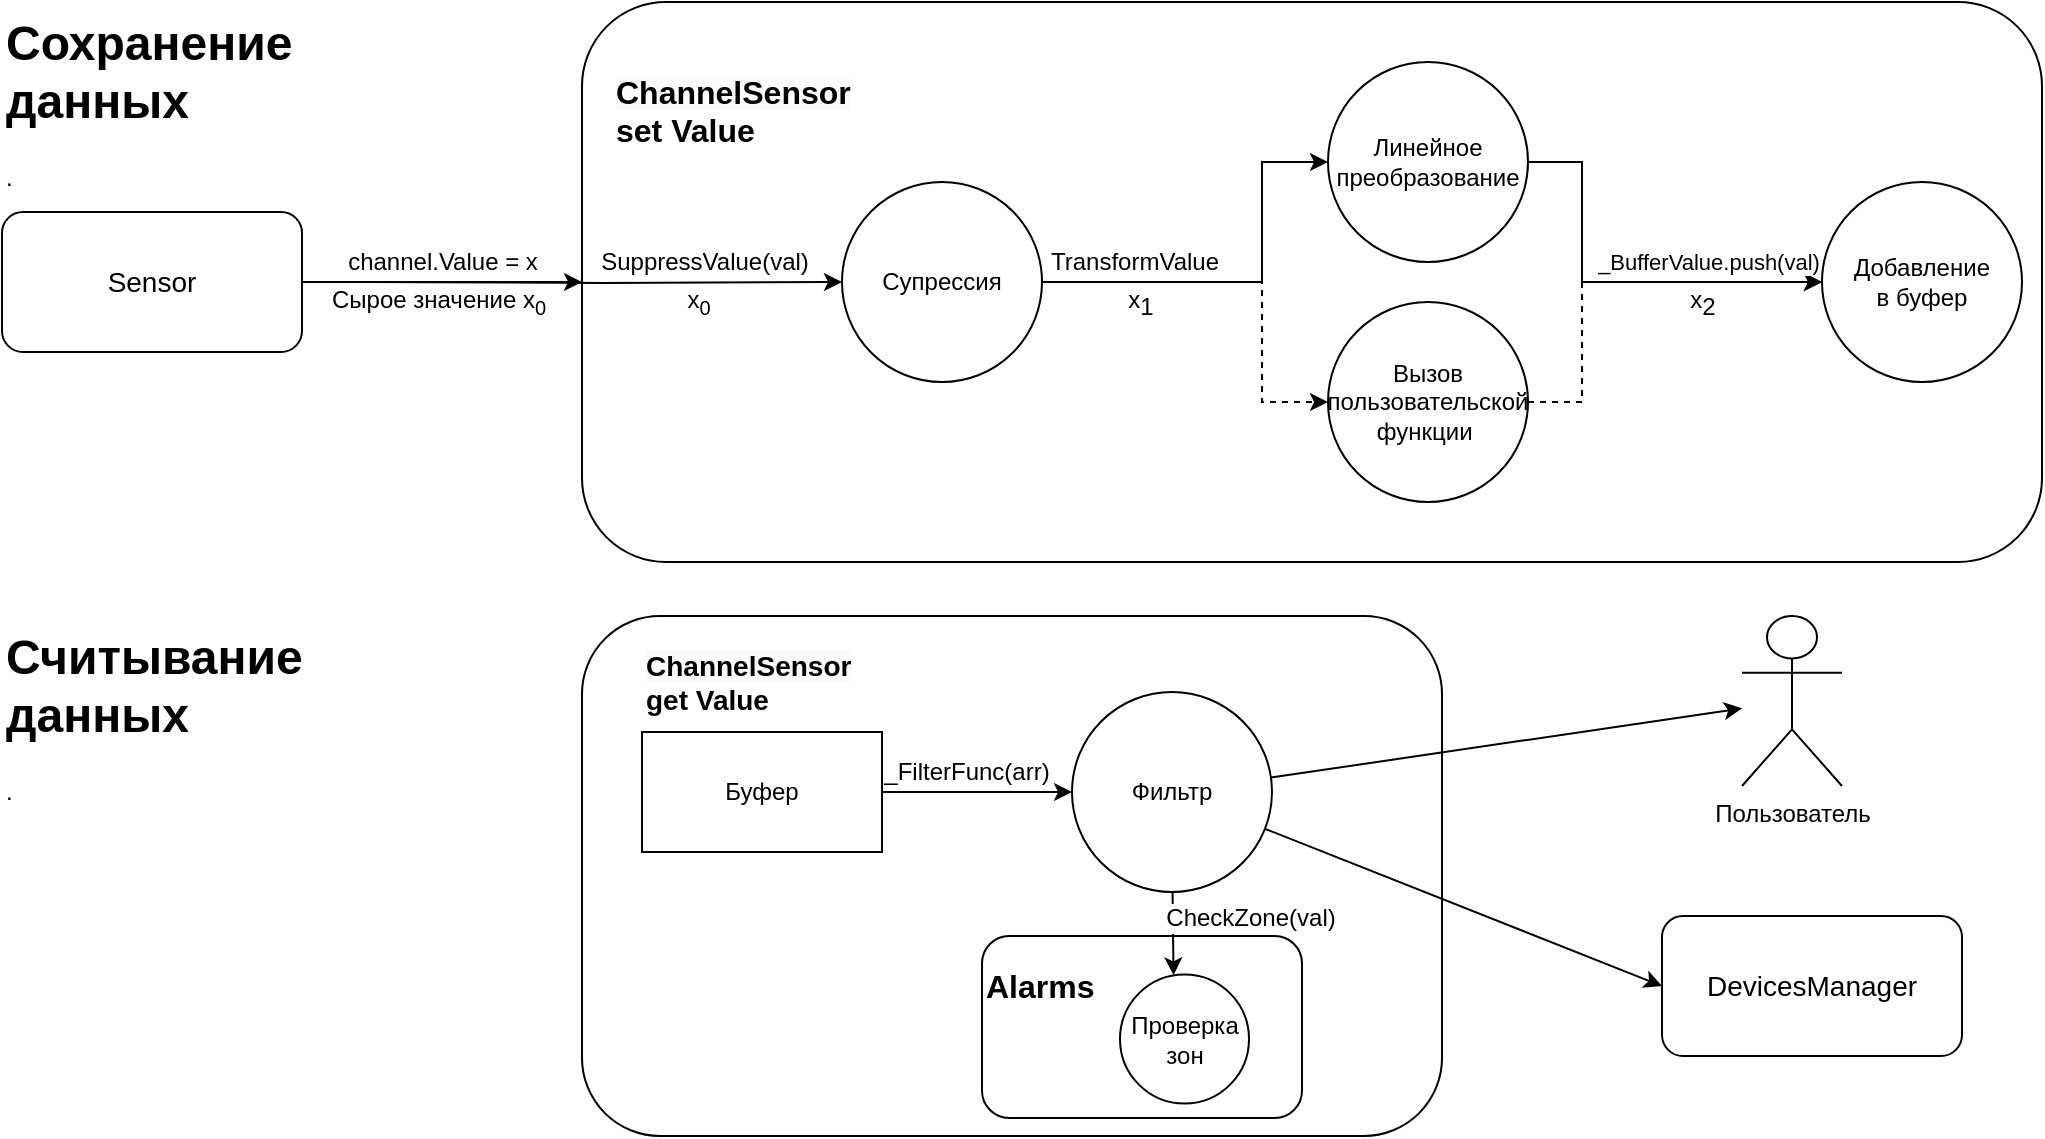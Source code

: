 <mxfile version="24.7.1" type="device">
  <diagram name="Страница — 1" id="ugKFan7qcT93saulOgsV">
    <mxGraphModel dx="1290" dy="589" grid="1" gridSize="10" guides="1" tooltips="1" connect="1" arrows="1" fold="1" page="1" pageScale="1" pageWidth="1169" pageHeight="827" math="0" shadow="0">
      <root>
        <mxCell id="0" />
        <mxCell id="1" parent="0" />
        <mxCell id="hdgAiopkdbzbPdRYUJ7d-3" value="" style="rounded=1;whiteSpace=wrap;html=1;" parent="1" vertex="1">
          <mxGeometry x="310" y="160" width="730" height="280" as="geometry" />
        </mxCell>
        <mxCell id="hdgAiopkdbzbPdRYUJ7d-8" style="edgeStyle=orthogonalEdgeStyle;rounded=0;orthogonalLoop=1;jettySize=auto;html=1;" parent="1" target="hdgAiopkdbzbPdRYUJ7d-5" edge="1">
          <mxGeometry relative="1" as="geometry">
            <mxPoint x="200" y="300" as="sourcePoint" />
          </mxGeometry>
        </mxCell>
        <mxCell id="hdgAiopkdbzbPdRYUJ7d-13" value="SuppressValue(val)" style="edgeLabel;html=1;align=center;verticalAlign=middle;resizable=0;points=[];fontSize=12;" parent="hdgAiopkdbzbPdRYUJ7d-8" vertex="1" connectable="0">
          <mxGeometry x="0.582" y="-4" relative="1" as="geometry">
            <mxPoint x="-19" y="-14" as="offset" />
          </mxGeometry>
        </mxCell>
        <mxCell id="hdgAiopkdbzbPdRYUJ7d-39" style="edgeStyle=orthogonalEdgeStyle;rounded=0;orthogonalLoop=1;jettySize=auto;html=1;entryX=0;entryY=0.5;entryDx=0;entryDy=0;" parent="1" source="hdgAiopkdbzbPdRYUJ7d-2" target="hdgAiopkdbzbPdRYUJ7d-3" edge="1">
          <mxGeometry relative="1" as="geometry" />
        </mxCell>
        <mxCell id="hdgAiopkdbzbPdRYUJ7d-40" value="channel.Value = x" style="edgeLabel;html=1;align=center;verticalAlign=middle;resizable=0;points=[];fontSize=12;" parent="hdgAiopkdbzbPdRYUJ7d-39" vertex="1" connectable="0">
          <mxGeometry x="-0.392" y="1" relative="1" as="geometry">
            <mxPoint x="27" y="-9" as="offset" />
          </mxGeometry>
        </mxCell>
        <mxCell id="hdgAiopkdbzbPdRYUJ7d-2" value="Sensor" style="rounded=1;whiteSpace=wrap;html=1;fontSize=14;" parent="1" vertex="1">
          <mxGeometry x="20" y="265" width="150" height="70" as="geometry" />
        </mxCell>
        <mxCell id="hdgAiopkdbzbPdRYUJ7d-11" style="edgeStyle=orthogonalEdgeStyle;rounded=0;orthogonalLoop=1;jettySize=auto;html=1;" parent="1" source="hdgAiopkdbzbPdRYUJ7d-4" target="hdgAiopkdbzbPdRYUJ7d-10" edge="1">
          <mxGeometry relative="1" as="geometry">
            <Array as="points">
              <mxPoint x="810" y="240" />
              <mxPoint x="810" y="300" />
            </Array>
          </mxGeometry>
        </mxCell>
        <mxCell id="hdgAiopkdbzbPdRYUJ7d-4" value="Линейное преобразование" style="ellipse;whiteSpace=wrap;html=1;aspect=fixed;fontSize=12;" parent="1" vertex="1">
          <mxGeometry x="683" y="190" width="100" height="100" as="geometry" />
        </mxCell>
        <mxCell id="hdgAiopkdbzbPdRYUJ7d-9" style="edgeStyle=orthogonalEdgeStyle;rounded=0;orthogonalLoop=1;jettySize=auto;html=1;entryX=0;entryY=0.5;entryDx=0;entryDy=0;" parent="1" source="hdgAiopkdbzbPdRYUJ7d-5" target="hdgAiopkdbzbPdRYUJ7d-4" edge="1">
          <mxGeometry relative="1" as="geometry">
            <Array as="points">
              <mxPoint x="650" y="300" />
              <mxPoint x="650" y="240" />
            </Array>
          </mxGeometry>
        </mxCell>
        <mxCell id="hdgAiopkdbzbPdRYUJ7d-14" style="edgeStyle=orthogonalEdgeStyle;rounded=0;orthogonalLoop=1;jettySize=auto;html=1;entryX=0;entryY=0.5;entryDx=0;entryDy=0;dashed=1;" parent="1" source="hdgAiopkdbzbPdRYUJ7d-5" target="hdgAiopkdbzbPdRYUJ7d-12" edge="1">
          <mxGeometry relative="1" as="geometry">
            <Array as="points">
              <mxPoint x="650" y="300" />
              <mxPoint x="650" y="360" />
            </Array>
          </mxGeometry>
        </mxCell>
        <mxCell id="hdgAiopkdbzbPdRYUJ7d-17" value="TransformValue" style="edgeLabel;html=1;align=center;verticalAlign=middle;resizable=0;points=[];fontSize=12;" parent="hdgAiopkdbzbPdRYUJ7d-14" vertex="1" connectable="0">
          <mxGeometry x="-0.758" y="1" relative="1" as="geometry">
            <mxPoint x="21" y="-9" as="offset" />
          </mxGeometry>
        </mxCell>
        <mxCell id="hdgAiopkdbzbPdRYUJ7d-5" value="Супрессия" style="ellipse;whiteSpace=wrap;html=1;aspect=fixed;fontSize=12;" parent="1" vertex="1">
          <mxGeometry x="440" y="250" width="100" height="100" as="geometry" />
        </mxCell>
        <mxCell id="hdgAiopkdbzbPdRYUJ7d-6" value="&lt;br style=&quot;font-size: 16px;&quot;&gt;&lt;span style=&quot;color: rgb(0, 0, 0); font-family: Helvetica; font-size: 16px; font-style: normal; font-variant-ligatures: normal; font-variant-caps: normal; letter-spacing: normal; orphans: 2; text-indent: 0px; text-transform: none; widows: 2; word-spacing: 0px; -webkit-text-stroke-width: 0px; white-space: normal; background-color: rgb(251, 251, 251); text-decoration-thickness: initial; text-decoration-style: initial; text-decoration-color: initial; float: none; display: inline !important;&quot;&gt;ChannelSensor&lt;br style=&quot;font-size: 16px;&quot;&gt;&lt;/span&gt;set Value" style="text;html=1;align=left;verticalAlign=middle;whiteSpace=wrap;rounded=0;fontStyle=1;fontSize=16;" parent="1" vertex="1">
          <mxGeometry x="325" y="170" width="175" height="70" as="geometry" />
        </mxCell>
        <mxCell id="hdgAiopkdbzbPdRYUJ7d-10" value="Добавление&lt;br style=&quot;font-size: 12px;&quot;&gt;в буфер" style="ellipse;whiteSpace=wrap;html=1;aspect=fixed;fontSize=12;" parent="1" vertex="1">
          <mxGeometry x="930" y="250" width="100" height="100" as="geometry" />
        </mxCell>
        <mxCell id="hdgAiopkdbzbPdRYUJ7d-12" value="Вызов пользовательской функции&amp;nbsp;" style="ellipse;whiteSpace=wrap;html=1;aspect=fixed;fontSize=12;" parent="1" vertex="1">
          <mxGeometry x="683" y="310" width="100" height="100" as="geometry" />
        </mxCell>
        <mxCell id="hdgAiopkdbzbPdRYUJ7d-18" value="" style="rounded=1;whiteSpace=wrap;html=1;" parent="1" vertex="1">
          <mxGeometry x="310" y="467" width="430" height="260" as="geometry" />
        </mxCell>
        <mxCell id="hdgAiopkdbzbPdRYUJ7d-19" value="&lt;br style=&quot;font-size: 14px;&quot;&gt;&lt;span style=&quot;color: rgb(0, 0, 0); font-family: Helvetica; font-size: 14px; font-style: normal; font-variant-ligatures: normal; font-variant-caps: normal; letter-spacing: normal; orphans: 2; text-indent: 0px; text-transform: none; widows: 2; word-spacing: 0px; -webkit-text-stroke-width: 0px; white-space: normal; background-color: rgb(251, 251, 251); text-decoration-thickness: initial; text-decoration-style: initial; text-decoration-color: initial; float: none; display: inline !important;&quot;&gt;ChannelSensor&lt;br style=&quot;font-size: 14px;&quot;&gt;&lt;/span&gt;get Value" style="text;html=1;align=left;verticalAlign=middle;whiteSpace=wrap;rounded=0;fontStyle=1;fontSize=14;" parent="1" vertex="1">
          <mxGeometry x="340" y="467" width="145" height="50" as="geometry" />
        </mxCell>
        <mxCell id="hdgAiopkdbzbPdRYUJ7d-20" value="x&lt;sub&gt;0&lt;/sub&gt;" style="edgeLabel;html=1;align=center;verticalAlign=middle;resizable=0;points=[];fontSize=12;" parent="1" vertex="1" connectable="0">
          <mxGeometry x="360.001" y="309.97" as="geometry">
            <mxPoint x="8" as="offset" />
          </mxGeometry>
        </mxCell>
        <mxCell id="hdgAiopkdbzbPdRYUJ7d-21" value="x&lt;sub style=&quot;font-size: 12px;&quot;&gt;1&lt;/sub&gt;" style="edgeLabel;html=1;align=center;verticalAlign=middle;resizable=0;points=[];fontSize=12;" parent="1" vertex="1" connectable="0">
          <mxGeometry x="589.003" y="310" as="geometry" />
        </mxCell>
        <mxCell id="hdgAiopkdbzbPdRYUJ7d-26" style="edgeStyle=orthogonalEdgeStyle;rounded=0;orthogonalLoop=1;jettySize=auto;html=1;" parent="1" source="hdgAiopkdbzbPdRYUJ7d-24" target="hdgAiopkdbzbPdRYUJ7d-25" edge="1">
          <mxGeometry relative="1" as="geometry" />
        </mxCell>
        <mxCell id="hdgAiopkdbzbPdRYUJ7d-37" value="_FilterFunc(arr)" style="edgeLabel;html=1;align=center;verticalAlign=middle;resizable=0;points=[];fontSize=12;" parent="hdgAiopkdbzbPdRYUJ7d-26" vertex="1" connectable="0">
          <mxGeometry x="-0.385" relative="1" as="geometry">
            <mxPoint x="13" y="-10" as="offset" />
          </mxGeometry>
        </mxCell>
        <mxCell id="hdgAiopkdbzbPdRYUJ7d-24" value="Буфер" style="rounded=0;whiteSpace=wrap;html=1;" parent="1" vertex="1">
          <mxGeometry x="340" y="525" width="120" height="60" as="geometry" />
        </mxCell>
        <mxCell id="hdgAiopkdbzbPdRYUJ7d-30" style="rounded=0;orthogonalLoop=1;jettySize=auto;html=1;" parent="1" source="hdgAiopkdbzbPdRYUJ7d-25" target="hdgAiopkdbzbPdRYUJ7d-27" edge="1">
          <mxGeometry relative="1" as="geometry" />
        </mxCell>
        <mxCell id="hdgAiopkdbzbPdRYUJ7d-49" style="rounded=0;orthogonalLoop=1;jettySize=auto;html=1;entryX=0;entryY=0.5;entryDx=0;entryDy=0;" parent="1" source="hdgAiopkdbzbPdRYUJ7d-25" target="hdgAiopkdbzbPdRYUJ7d-48" edge="1">
          <mxGeometry relative="1" as="geometry" />
        </mxCell>
        <mxCell id="hdgAiopkdbzbPdRYUJ7d-25" value="Фильтр" style="ellipse;whiteSpace=wrap;html=1;aspect=fixed;fontSize=12;" parent="1" vertex="1">
          <mxGeometry x="555" y="505" width="100" height="100" as="geometry" />
        </mxCell>
        <mxCell id="hdgAiopkdbzbPdRYUJ7d-27" value="Пользователь" style="shape=umlActor;verticalLabelPosition=bottom;verticalAlign=top;html=1;outlineConnect=0;" parent="1" vertex="1">
          <mxGeometry x="890" y="467" width="50" height="85" as="geometry" />
        </mxCell>
        <mxCell id="hdgAiopkdbzbPdRYUJ7d-16" style="edgeStyle=orthogonalEdgeStyle;rounded=0;orthogonalLoop=1;jettySize=auto;html=1;dashed=1;" parent="1" source="hdgAiopkdbzbPdRYUJ7d-12" target="hdgAiopkdbzbPdRYUJ7d-10" edge="1">
          <mxGeometry relative="1" as="geometry">
            <Array as="points">
              <mxPoint x="810" y="360" />
              <mxPoint x="810" y="300" />
            </Array>
          </mxGeometry>
        </mxCell>
        <mxCell id="hdgAiopkdbzbPdRYUJ7d-33" value="x&lt;sub style=&quot;font-size: 12px;&quot;&gt;2&lt;/sub&gt;" style="edgeLabel;html=1;align=center;verticalAlign=middle;resizable=0;points=[];fontSize=12;" parent="hdgAiopkdbzbPdRYUJ7d-16" vertex="1" connectable="0">
          <mxGeometry x="0.63" relative="1" as="geometry">
            <mxPoint x="-22" y="10" as="offset" />
          </mxGeometry>
        </mxCell>
        <mxCell id="hdgAiopkdbzbPdRYUJ7d-38" value="_BufferValue.push(val)" style="edgeLabel;html=1;align=center;verticalAlign=middle;resizable=0;points=[];" parent="hdgAiopkdbzbPdRYUJ7d-16" vertex="1" connectable="0">
          <mxGeometry x="0.449" y="1" relative="1" as="geometry">
            <mxPoint y="-9" as="offset" />
          </mxGeometry>
        </mxCell>
        <mxCell id="hdgAiopkdbzbPdRYUJ7d-41" value="Сырое значение x&lt;sub&gt;0&lt;/sub&gt;" style="edgeLabel;html=1;align=center;verticalAlign=middle;resizable=0;points=[];fontSize=12;" parent="1" vertex="1" connectable="0">
          <mxGeometry x="230.001" y="309.97" as="geometry">
            <mxPoint x="8" as="offset" />
          </mxGeometry>
        </mxCell>
        <mxCell id="hdgAiopkdbzbPdRYUJ7d-42" value="" style="rounded=1;whiteSpace=wrap;html=1;fontSize=14;" parent="1" vertex="1">
          <mxGeometry x="510" y="627" width="160" height="91" as="geometry" />
        </mxCell>
        <mxCell id="hdgAiopkdbzbPdRYUJ7d-48" value="DevicesManager" style="rounded=1;whiteSpace=wrap;html=1;fontSize=14;" parent="1" vertex="1">
          <mxGeometry x="850" y="617" width="150" height="70" as="geometry" />
        </mxCell>
        <mxCell id="hdgAiopkdbzbPdRYUJ7d-51" value="&lt;span style=&quot;text-align: center;&quot;&gt;&lt;font style=&quot;font-size: 16px;&quot;&gt;Alarms&lt;/font&gt;&lt;/span&gt;" style="text;html=1;align=left;verticalAlign=middle;whiteSpace=wrap;rounded=0;fontStyle=1;fontSize=14;" parent="1" vertex="1">
          <mxGeometry x="510" y="637" width="60" height="30" as="geometry" />
        </mxCell>
        <mxCell id="hdgAiopkdbzbPdRYUJ7d-52" value="Проверка зон" style="ellipse;whiteSpace=wrap;html=1;aspect=fixed;fontSize=12;" parent="1" vertex="1">
          <mxGeometry x="579" y="646.25" width="64.5" height="64.5" as="geometry" />
        </mxCell>
        <mxCell id="hdgAiopkdbzbPdRYUJ7d-47" style="rounded=0;orthogonalLoop=1;jettySize=auto;html=1;entryX=0.415;entryY=0.006;entryDx=0;entryDy=0;entryPerimeter=0;" parent="1" source="hdgAiopkdbzbPdRYUJ7d-25" target="hdgAiopkdbzbPdRYUJ7d-52" edge="1">
          <mxGeometry relative="1" as="geometry" />
        </mxCell>
        <mxCell id="hdgAiopkdbzbPdRYUJ7d-54" value="CheckZone(val)" style="edgeLabel;html=1;align=center;verticalAlign=middle;resizable=0;points=[];fontSize=12;" parent="hdgAiopkdbzbPdRYUJ7d-47" vertex="1" connectable="0">
          <mxGeometry x="0.325" y="1" relative="1" as="geometry">
            <mxPoint x="37" y="-15" as="offset" />
          </mxGeometry>
        </mxCell>
        <mxCell id="hdgAiopkdbzbPdRYUJ7d-57" value="&lt;h1 style=&quot;margin-top: 0px;&quot;&gt;Сохранение данных&lt;/h1&gt;&lt;p&gt;.&lt;/p&gt;" style="text;html=1;whiteSpace=wrap;overflow=hidden;rounded=0;" parent="1" vertex="1">
          <mxGeometry x="20" y="160" width="180" height="120" as="geometry" />
        </mxCell>
        <mxCell id="hdgAiopkdbzbPdRYUJ7d-58" value="&lt;h1 style=&quot;margin-top: 0px;&quot;&gt;Считывание данных&lt;/h1&gt;&lt;p&gt;.&lt;/p&gt;" style="text;html=1;whiteSpace=wrap;overflow=hidden;rounded=0;" parent="1" vertex="1">
          <mxGeometry x="20" y="467" width="180" height="120" as="geometry" />
        </mxCell>
      </root>
    </mxGraphModel>
  </diagram>
</mxfile>

